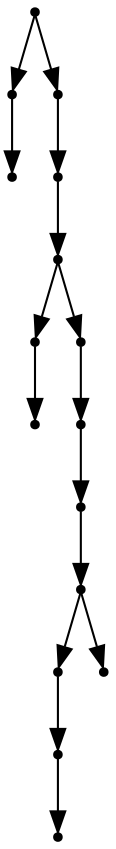 digraph {
  15 [shape=point];
  1 [shape=point];
  0 [shape=point];
  14 [shape=point];
  13 [shape=point];
  12 [shape=point];
  3 [shape=point];
  2 [shape=point];
  11 [shape=point];
  10 [shape=point];
  9 [shape=point];
  8 [shape=point];
  6 [shape=point];
  5 [shape=point];
  4 [shape=point];
  7 [shape=point];
15 -> 1;
1 -> 0;
15 -> 14;
14 -> 13;
13 -> 12;
12 -> 3;
3 -> 2;
12 -> 11;
11 -> 10;
10 -> 9;
9 -> 8;
8 -> 6;
6 -> 5;
5 -> 4;
8 -> 7;
}
